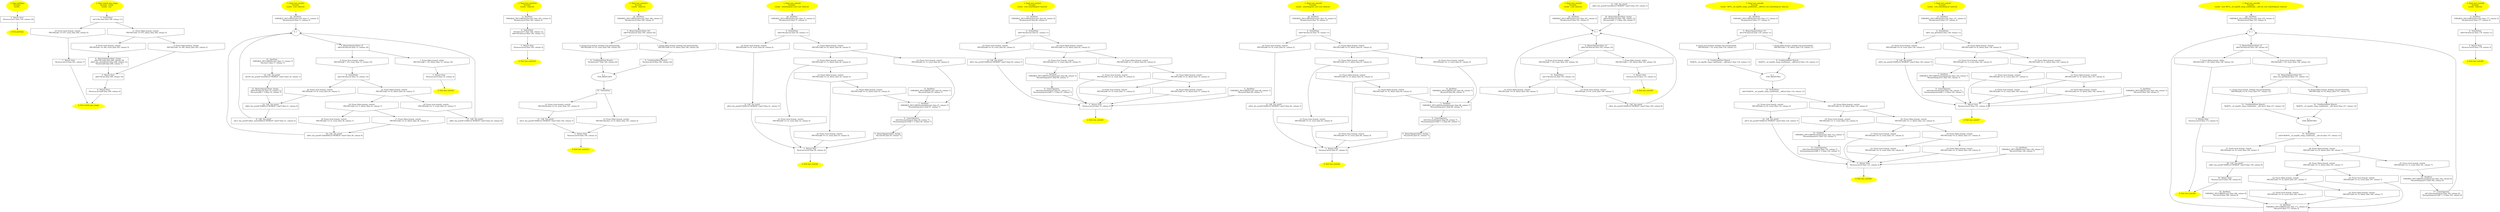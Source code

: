 /* @generated */
digraph cfg {
"getValue.faa0c7b1433b0c97_1" [label="1: Start getValue\nFormals: \nLocals:  \n  " color=yellow style=filled]
	

	 "getValue.faa0c7b1433b0c97_1" -> "getValue.faa0c7b1433b0c97_3" ;
"getValue.faa0c7b1433b0c97_2" [label="2: Exit getValue \n  " color=yellow style=filled]
	

"getValue.faa0c7b1433b0c97_3" [label="3:  Return Stmt \n   *&return:int=1 [line 134, column 18]\n " shape="box"]
	

	 "getValue.faa0c7b1433b0c97_3" -> "getValue.faa0c7b1433b0c97_2" ;
"switch_gnu_range.fe09b2428ff32c71_1" [label="1: Start switch_gnu_range\nFormals:  c:char\nLocals:  i:int \n  " color=yellow style=filled]
	

	 "switch_gnu_range.fe09b2428ff32c71_1" -> "switch_gnu_range.fe09b2428ff32c71_5" ;
"switch_gnu_range.fe09b2428ff32c71_2" [label="2: Exit switch_gnu_range \n  " color=yellow style=filled]
	

"switch_gnu_range.fe09b2428ff32c71_3" [label="3:  Return Stmt \n   n$0=*&i:int [line 209, column 10]\n " shape="box"]
	

	 "switch_gnu_range.fe09b2428ff32c71_3" -> "switch_gnu_range.fe09b2428ff32c71_4" ;
"switch_gnu_range.fe09b2428ff32c71_4" [label="4:  Return Stmt \n   *&return:int=n$0 [line 209, column 3]\n " shape="box"]
	

	 "switch_gnu_range.fe09b2428ff32c71_4" -> "switch_gnu_range.fe09b2428ff32c71_2" ;
"switch_gnu_range.fe09b2428ff32c71_5" [label="5:  SwitchStmt \n   n$1=*&c:char [line 199, column 11]\n " shape="box"]
	

	 "switch_gnu_range.fe09b2428ff32c71_5" -> "switch_gnu_range.fe09b2428ff32c71_10" ;
	 "switch_gnu_range.fe09b2428ff32c71_5" -> "switch_gnu_range.fe09b2428ff32c71_11" ;
"switch_gnu_range.fe09b2428ff32c71_6" [label="6:  BinaryOperatorStmt: Assign \n   n$3=*&c:char [line 206, column 16]\n  n$4=_fun_atoi(n$3:int) [line 206, column 11]\n  *&i:int=n$4 [line 206, column 7]\n " shape="box"]
	

	 "switch_gnu_range.fe09b2428ff32c71_6" -> "switch_gnu_range.fe09b2428ff32c71_3" ;
"switch_gnu_range.fe09b2428ff32c71_7" [label="7:  Return Stmt \n   *&return:int=0 [line 201, column 7]\n " shape="box"]
	

	 "switch_gnu_range.fe09b2428ff32c71_7" -> "switch_gnu_range.fe09b2428ff32c71_2" ;
"switch_gnu_range.fe09b2428ff32c71_8" [label="8: Prune (true branch, switch) \n   PRUNE((n$1 == 48), true); [line 203, column 5]\n " shape="invhouse"]
	

	 "switch_gnu_range.fe09b2428ff32c71_8" -> "switch_gnu_range.fe09b2428ff32c71_6" ;
"switch_gnu_range.fe09b2428ff32c71_9" [label="9: Prune (false branch, switch) \n   PRUNE(!(n$1 == 48), false); [line 203, column 5]\n " shape="invhouse"]
	

	 "switch_gnu_range.fe09b2428ff32c71_9" -> "switch_gnu_range.fe09b2428ff32c71_3" ;
"switch_gnu_range.fe09b2428ff32c71_10" [label="10: Prune (true branch, switch) \n   PRUNE((n$1 == 97), true); [line 200, column 5]\n " shape="invhouse"]
	

	 "switch_gnu_range.fe09b2428ff32c71_10" -> "switch_gnu_range.fe09b2428ff32c71_7" ;
"switch_gnu_range.fe09b2428ff32c71_11" [label="11: Prune (false branch, switch) \n   PRUNE(!(n$1 == 97), false); [line 200, column 5]\n " shape="invhouse"]
	

	 "switch_gnu_range.fe09b2428ff32c71_11" -> "switch_gnu_range.fe09b2428ff32c71_8" ;
	 "switch_gnu_range.fe09b2428ff32c71_11" -> "switch_gnu_range.fe09b2428ff32c71_9" ;
"test_switch1.7c92c7e14d1a0ee2_1" [label="1: Start test_switch1\nFormals: \nLocals:  x:int value:int \n  " color=yellow style=filled]
	

	 "test_switch1.7c92c7e14d1a0ee2_1" -> "test_switch1.7c92c7e14d1a0ee2_22" ;
"test_switch1.7c92c7e14d1a0ee2_2" [label="2: Exit test_switch1 \n  " color=yellow style=filled]
	

"test_switch1.7c92c7e14d1a0ee2_3" [label="3:  Return Stmt \n   *&return:int=0 [line 33, column 3]\n " shape="box"]
	

	 "test_switch1.7c92c7e14d1a0ee2_3" -> "test_switch1.7c92c7e14d1a0ee2_2" ;
"test_switch1.7c92c7e14d1a0ee2_4" [label="4: + \n  " ]
	

	 "test_switch1.7c92c7e14d1a0ee2_4" -> "test_switch1.7c92c7e14d1a0ee2_5" ;
"test_switch1.7c92c7e14d1a0ee2_5" [label="5:  BinaryOperatorStmt: LT \n   n$0=*&value:int [line 13, column 10]\n " shape="box"]
	

	 "test_switch1.7c92c7e14d1a0ee2_5" -> "test_switch1.7c92c7e14d1a0ee2_6" ;
	 "test_switch1.7c92c7e14d1a0ee2_5" -> "test_switch1.7c92c7e14d1a0ee2_7" ;
"test_switch1.7c92c7e14d1a0ee2_6" [label="6: Prune (true branch, while) \n   PRUNE((n$0 < 10), true); [line 13, column 10]\n " shape="invhouse"]
	

	 "test_switch1.7c92c7e14d1a0ee2_6" -> "test_switch1.7c92c7e14d1a0ee2_9" ;
"test_switch1.7c92c7e14d1a0ee2_7" [label="7: Prune (false branch, while) \n   PRUNE(!(n$0 < 10), false); [line 13, column 10]\n " shape="invhouse"]
	

	 "test_switch1.7c92c7e14d1a0ee2_7" -> "test_switch1.7c92c7e14d1a0ee2_3" ;
"test_switch1.7c92c7e14d1a0ee2_8" [label="8:  Call _fun_printf \n   n$1=_fun_printf(\"(after_switch)HELLO WORLD!\":char*) [line 31, column 5]\n " shape="box"]
	

	 "test_switch1.7c92c7e14d1a0ee2_8" -> "test_switch1.7c92c7e14d1a0ee2_4" ;
"test_switch1.7c92c7e14d1a0ee2_9" [label="9:  SwitchStmt \n   n$2=*&value:int [line 14, column 13]\n " shape="box"]
	

	 "test_switch1.7c92c7e14d1a0ee2_9" -> "test_switch1.7c92c7e14d1a0ee2_20" ;
	 "test_switch1.7c92c7e14d1a0ee2_9" -> "test_switch1.7c92c7e14d1a0ee2_21" ;
"test_switch1.7c92c7e14d1a0ee2_10" [label="10:  Call _fun_printf \n   n$4=_fun_printf(\"(2/def)HELLO WORLD!\":char*) [line 28, column 9]\n " shape="box"]
	

	 "test_switch1.7c92c7e14d1a0ee2_10" -> "test_switch1.7c92c7e14d1a0ee2_4" ;
"test_switch1.7c92c7e14d1a0ee2_11" [label="11:  Call _fun_printf \n   n$6=_fun_printf(\"(1)HELLO WORLD!\":char*) [line 24, column 9]\n " shape="box"]
	

	 "test_switch1.7c92c7e14d1a0ee2_11" -> "test_switch1.7c92c7e14d1a0ee2_4" ;
"test_switch1.7c92c7e14d1a0ee2_12" [label="12:  Call _fun_printf \n   n$8=_fun_printf(\"(0)HELLO WORLD!\":char*) [line 21, column 9]\n " shape="box"]
	

	 "test_switch1.7c92c7e14d1a0ee2_12" -> "test_switch1.7c92c7e14d1a0ee2_8" ;
"test_switch1.7c92c7e14d1a0ee2_13" [label="13:  BinaryOperatorStmt: Assign \n   n$9=*&value:int [line 19, column 11]\n  *&x:int=(n$9 + 1) [line 19, column 7]\n " shape="box"]
	

	 "test_switch1.7c92c7e14d1a0ee2_13" -> "test_switch1.7c92c7e14d1a0ee2_12" ;
"test_switch1.7c92c7e14d1a0ee2_14" [label="14:  Call _fun_printf \n   n$10=_fun_printf(\"(out)HELLO WORLD!\":char*) [line 18, column 7]\n " shape="box"]
	

	 "test_switch1.7c92c7e14d1a0ee2_14" -> "test_switch1.7c92c7e14d1a0ee2_13" ;
"test_switch1.7c92c7e14d1a0ee2_15" [label="15:  DeclStmt \n   VARIABLE_DECLARED(x:int); [line 17, column 7]\n  *&x:int=1 [line 17, column 7]\n " shape="box"]
	

	 "test_switch1.7c92c7e14d1a0ee2_15" -> "test_switch1.7c92c7e14d1a0ee2_14" ;
"test_switch1.7c92c7e14d1a0ee2_16" [label="16: Prune (true branch, switch) \n   PRUNE((n$2 == 2), true); [line 26, column 7]\n " shape="invhouse"]
	

	 "test_switch1.7c92c7e14d1a0ee2_16" -> "test_switch1.7c92c7e14d1a0ee2_10" ;
"test_switch1.7c92c7e14d1a0ee2_17" [label="17: Prune (false branch, switch) \n   PRUNE(!(n$2 == 2), false); [line 26, column 7]\n " shape="invhouse"]
	

	 "test_switch1.7c92c7e14d1a0ee2_17" -> "test_switch1.7c92c7e14d1a0ee2_10" ;
"test_switch1.7c92c7e14d1a0ee2_18" [label="18: Prune (true branch, switch) \n   PRUNE((n$2 == 1), true); [line 23, column 7]\n " shape="invhouse"]
	

	 "test_switch1.7c92c7e14d1a0ee2_18" -> "test_switch1.7c92c7e14d1a0ee2_11" ;
"test_switch1.7c92c7e14d1a0ee2_19" [label="19: Prune (false branch, switch) \n   PRUNE(!(n$2 == 1), false); [line 23, column 7]\n " shape="invhouse"]
	

	 "test_switch1.7c92c7e14d1a0ee2_19" -> "test_switch1.7c92c7e14d1a0ee2_16" ;
	 "test_switch1.7c92c7e14d1a0ee2_19" -> "test_switch1.7c92c7e14d1a0ee2_17" ;
"test_switch1.7c92c7e14d1a0ee2_20" [label="20: Prune (true branch, switch) \n   PRUNE((n$2 == 0), true); [line 20, column 7]\n " shape="invhouse"]
	

	 "test_switch1.7c92c7e14d1a0ee2_20" -> "test_switch1.7c92c7e14d1a0ee2_12" ;
"test_switch1.7c92c7e14d1a0ee2_21" [label="21: Prune (false branch, switch) \n   PRUNE(!(n$2 == 0), false); [line 20, column 7]\n " shape="invhouse"]
	

	 "test_switch1.7c92c7e14d1a0ee2_21" -> "test_switch1.7c92c7e14d1a0ee2_18" ;
	 "test_switch1.7c92c7e14d1a0ee2_21" -> "test_switch1.7c92c7e14d1a0ee2_19" ;
"test_switch1.7c92c7e14d1a0ee2_22" [label="22:  DeclStmt \n   VARIABLE_DECLARED(value:int); [line 11, column 3]\n  *&value:int=0 [line 11, column 3]\n " shape="box"]
	

	 "test_switch1.7c92c7e14d1a0ee2_22" -> "test_switch1.7c92c7e14d1a0ee2_4" ;
"test_switch10.8a4170d3888102a2_1" [label="1: Start test_switch10\nFormals: \nLocals:  value:int \n  " color=yellow style=filled]
	

	 "test_switch10.8a4170d3888102a2_1" -> "test_switch10.8a4170d3888102a2_5" ;
"test_switch10.8a4170d3888102a2_2" [label="2: Exit test_switch10 \n  " color=yellow style=filled]
	

"test_switch10.8a4170d3888102a2_3" [label="3:  Return Stmt \n   *&return:int=0 [line 185, column 3]\n " shape="box"]
	

	 "test_switch10.8a4170d3888102a2_3" -> "test_switch10.8a4170d3888102a2_2" ;
"test_switch10.8a4170d3888102a2_4" [label="4:  SwitchStmt \n   *&value:int=7 [line 184, column 11]\n  n$0=*&value:int [line 184, column 11]\n " shape="box"]
	

	 "test_switch10.8a4170d3888102a2_4" -> "test_switch10.8a4170d3888102a2_3" ;
"test_switch10.8a4170d3888102a2_5" [label="5:  DeclStmt \n   VARIABLE_DECLARED(value:int); [line 183, column 3]\n  *&value:int=0 [line 183, column 3]\n " shape="box"]
	

	 "test_switch10.8a4170d3888102a2_5" -> "test_switch10.8a4170d3888102a2_4" ;
"test_switch11.a1a6d859e414d268_1" [label="1: Start test_switch11\nFormals: \nLocals:  value:int \n  " color=yellow style=filled]
	

	 "test_switch11.a1a6d859e414d268_1" -> "test_switch11.a1a6d859e414d268_14" ;
"test_switch11.a1a6d859e414d268_2" [label="2: Exit test_switch11 \n  " color=yellow style=filled]
	

"test_switch11.a1a6d859e414d268_3" [label="3:  Return Stmt \n   *&return:int=0 [line 194, column 3]\n " shape="box"]
	

	 "test_switch11.a1a6d859e414d268_3" -> "test_switch11.a1a6d859e414d268_2" ;
"test_switch11.a1a6d859e414d268_4" [label="4: + \n   END_BRANCHES\n " ]
	

	 "test_switch11.a1a6d859e414d268_4" -> "test_switch11.a1a6d859e414d268_10" ;
"test_switch11.a1a6d859e414d268_5" [label="5:  BinaryOperatorStmt: EQ \n   n$0=*&value:int [line 190, column 20]\n " shape="box"]
	

	 "test_switch11.a1a6d859e414d268_5" -> "test_switch11.a1a6d859e414d268_6" ;
	 "test_switch11.a1a6d859e414d268_5" -> "test_switch11.a1a6d859e414d268_7" ;
"test_switch11.a1a6d859e414d268_6" [label="6: Prune (true branch, boolean exp (terminated)) \n   PRUNE((n$0 == 0), true); [line 190, column 20]\n " shape="invhouse"]
	

	 "test_switch11.a1a6d859e414d268_6" -> "test_switch11.a1a6d859e414d268_8" ;
"test_switch11.a1a6d859e414d268_7" [label="7: Prune (false branch, boolean exp (terminated)) \n   PRUNE(!(n$0 == 0), false); [line 190, column 20]\n " shape="invhouse"]
	

	 "test_switch11.a1a6d859e414d268_7" -> "test_switch11.a1a6d859e414d268_9" ;
"test_switch11.a1a6d859e414d268_8" [label="8:  ConditionalStmt Branch \n   *&value:int=7 [line 190, column 20]\n " shape="box"]
	

	 "test_switch11.a1a6d859e414d268_8" -> "test_switch11.a1a6d859e414d268_4" ;
"test_switch11.a1a6d859e414d268_9" [label="9:  ConditionalStmt Branch \n   *&value:int=9 [line 190, column 20]\n " shape="box"]
	

	 "test_switch11.a1a6d859e414d268_9" -> "test_switch11.a1a6d859e414d268_4" ;
"test_switch11.a1a6d859e414d268_10" [label="10:  SwitchStmt \n  " shape="box"]
	

	 "test_switch11.a1a6d859e414d268_10" -> "test_switch11.a1a6d859e414d268_12" ;
	 "test_switch11.a1a6d859e414d268_10" -> "test_switch11.a1a6d859e414d268_13" ;
"test_switch11.a1a6d859e414d268_11" [label="11:  Call _fun_printf \n   n$1=_fun_printf(\"(0)HELLO WORLD!\":char*) [line 192, column 7]\n " shape="box"]
	

	 "test_switch11.a1a6d859e414d268_11" -> "test_switch11.a1a6d859e414d268_3" ;
"test_switch11.a1a6d859e414d268_12" [label="12: Prune (true branch, switch) \n   PRUNE((&value == 0), true); [line 191, column 5]\n " shape="invhouse"]
	

	 "test_switch11.a1a6d859e414d268_12" -> "test_switch11.a1a6d859e414d268_11" ;
"test_switch11.a1a6d859e414d268_13" [label="13: Prune (false branch, switch) \n   PRUNE(!(&value == 0), false); [line 191, column 5]\n " shape="invhouse"]
	

	 "test_switch11.a1a6d859e414d268_13" -> "test_switch11.a1a6d859e414d268_3" ;
"test_switch11.a1a6d859e414d268_14" [label="14:  DeclStmt \n   VARIABLE_DECLARED(value:int); [line 189, column 3]\n  *&value:int=0 [line 189, column 3]\n " shape="box"]
	

	 "test_switch11.a1a6d859e414d268_14" -> "test_switch11.a1a6d859e414d268_5" ;
"test_switch2.0717c55583f10f47_1" [label="1: Start test_switch2\nFormals: \nLocals:  something:int z:int x:int value:int \n  " color=yellow style=filled]
	

	 "test_switch2.0717c55583f10f47_1" -> "test_switch2.0717c55583f10f47_18" ;
"test_switch2.0717c55583f10f47_2" [label="2: Exit test_switch2 \n  " color=yellow style=filled]
	

"test_switch2.0717c55583f10f47_3" [label="3:  Return Stmt \n   *&return:int=0 [line 56, column 3]\n " shape="box"]
	

	 "test_switch2.0717c55583f10f47_3" -> "test_switch2.0717c55583f10f47_2" ;
"test_switch2.0717c55583f10f47_4" [label="4:  SwitchStmt \n   n$0=*&value:int [line 38, column 11]\n " shape="box"]
	

	 "test_switch2.0717c55583f10f47_4" -> "test_switch2.0717c55583f10f47_16" ;
	 "test_switch2.0717c55583f10f47_4" -> "test_switch2.0717c55583f10f47_17" ;
"test_switch2.0717c55583f10f47_5" [label="5:  BinaryOperatorStmt: Assign \n   *&z:int=42 [line 50, column 7]\n " shape="box"]
	

	 "test_switch2.0717c55583f10f47_5" -> "test_switch2.0717c55583f10f47_3" ;
"test_switch2.0717c55583f10f47_6" [label="6:  UnaryOperator \n   n$3=*&something:int [line 48, column 7]\n  *&something:int=(n$3 + 1) [line 48, column 7]\n " shape="box"]
	

	 "test_switch2.0717c55583f10f47_6" -> "test_switch2.0717c55583f10f47_5" ;
"test_switch2.0717c55583f10f47_7" [label="7:  DeclStmt \n   VARIABLE_DECLARED(something:int); [line 47, column 7]\n  *&something:int=1 [line 47, column 7]\n " shape="box"]
	

	 "test_switch2.0717c55583f10f47_7" -> "test_switch2.0717c55583f10f47_6" ;
"test_switch2.0717c55583f10f47_8" [label="8:  DeclStmt \n   VARIABLE_DECLARED(z:int); [line 43, column 7]\n  *&z:int=9 [line 43, column 7]\n " shape="box"]
	

	 "test_switch2.0717c55583f10f47_8" -> "test_switch2.0717c55583f10f47_7" ;
"test_switch2.0717c55583f10f47_9" [label="9:  Call _fun_printf \n   n$5=_fun_printf(\"(0)HELLO WORLD!\":char*) [line 41, column 7]\n " shape="box"]
	

	 "test_switch2.0717c55583f10f47_9" -> "test_switch2.0717c55583f10f47_3" ;
"test_switch2.0717c55583f10f47_10" [label="10: Prune (true branch, switch) \n   PRUNE((n$0 == 3), true); [line 53, column 5]\n " shape="invhouse"]
	

	 "test_switch2.0717c55583f10f47_10" -> "test_switch2.0717c55583f10f47_3" ;
"test_switch2.0717c55583f10f47_11" [label="11: Prune (false branch, switch) \n   PRUNE(!(n$0 == 3), false); [line 53, column 5]\n " shape="invhouse"]
	

	 "test_switch2.0717c55583f10f47_11" -> "test_switch2.0717c55583f10f47_7" ;
"test_switch2.0717c55583f10f47_12" [label="12: Prune (true branch, switch) \n   PRUNE((n$0 == 2), true); [line 52, column 5]\n " shape="invhouse"]
	

	 "test_switch2.0717c55583f10f47_12" -> "test_switch2.0717c55583f10f47_3" ;
"test_switch2.0717c55583f10f47_13" [label="13: Prune (false branch, switch) \n   PRUNE(!(n$0 == 2), false); [line 52, column 5]\n " shape="invhouse"]
	

	 "test_switch2.0717c55583f10f47_13" -> "test_switch2.0717c55583f10f47_10" ;
	 "test_switch2.0717c55583f10f47_13" -> "test_switch2.0717c55583f10f47_11" ;
"test_switch2.0717c55583f10f47_14" [label="14: Prune (true branch, switch) \n   PRUNE((n$0 == 1), true); [line 46, column 5]\n " shape="invhouse"]
	

	 "test_switch2.0717c55583f10f47_14" -> "test_switch2.0717c55583f10f47_7" ;
"test_switch2.0717c55583f10f47_15" [label="15: Prune (false branch, switch) \n   PRUNE(!(n$0 == 1), false); [line 46, column 5]\n " shape="invhouse"]
	

	 "test_switch2.0717c55583f10f47_15" -> "test_switch2.0717c55583f10f47_12" ;
	 "test_switch2.0717c55583f10f47_15" -> "test_switch2.0717c55583f10f47_13" ;
"test_switch2.0717c55583f10f47_16" [label="16: Prune (true branch, switch) \n   PRUNE((n$0 == 0), true); [line 40, column 5]\n " shape="invhouse"]
	

	 "test_switch2.0717c55583f10f47_16" -> "test_switch2.0717c55583f10f47_9" ;
"test_switch2.0717c55583f10f47_17" [label="17: Prune (false branch, switch) \n   PRUNE(!(n$0 == 0), false); [line 40, column 5]\n " shape="invhouse"]
	

	 "test_switch2.0717c55583f10f47_17" -> "test_switch2.0717c55583f10f47_14" ;
	 "test_switch2.0717c55583f10f47_17" -> "test_switch2.0717c55583f10f47_15" ;
"test_switch2.0717c55583f10f47_18" [label="18:  DeclStmt \n   VARIABLE_DECLARED(value:int); [line 37, column 3]\n  *&value:int=0 [line 37, column 3]\n " shape="box"]
	

	 "test_switch2.0717c55583f10f47_18" -> "test_switch2.0717c55583f10f47_4" ;
"test_switch3.d602e3f7cc006866_1" [label="1: Start test_switch3\nFormals: \nLocals:  z:int something:int value:int \n  " color=yellow style=filled]
	

	 "test_switch3.d602e3f7cc006866_1" -> "test_switch3.d602e3f7cc006866_17" ;
"test_switch3.d602e3f7cc006866_2" [label="2: Exit test_switch3 \n  " color=yellow style=filled]
	

"test_switch3.d602e3f7cc006866_3" [label="3:  Return Stmt \n   *&return:int=0 [line 74, column 3]\n " shape="box"]
	

	 "test_switch3.d602e3f7cc006866_3" -> "test_switch3.d602e3f7cc006866_2" ;
"test_switch3.d602e3f7cc006866_4" [label="4:  SwitchStmt \n   n$0=*&value:int [line 61, column 11]\n " shape="box"]
	

	 "test_switch3.d602e3f7cc006866_4" -> "test_switch3.d602e3f7cc006866_15" ;
	 "test_switch3.d602e3f7cc006866_4" -> "test_switch3.d602e3f7cc006866_16" ;
"test_switch3.d602e3f7cc006866_5" [label="5:  DeclStmt \n   VARIABLE_DECLARED(z:int); [line 69, column 7]\n  *&z:int=9 [line 69, column 7]\n " shape="box"]
	

	 "test_switch3.d602e3f7cc006866_5" -> "test_switch3.d602e3f7cc006866_3" ;
"test_switch3.d602e3f7cc006866_6" [label="6:  UnaryOperator \n   n$3=*&something:int [line 67, column 7]\n  *&something:int=(n$3 + 1) [line 67, column 7]\n " shape="box"]
	

	 "test_switch3.d602e3f7cc006866_6" -> "test_switch3.d602e3f7cc006866_3" ;
"test_switch3.d602e3f7cc006866_7" [label="7:  DeclStmt \n   VARIABLE_DECLARED(something:int); [line 66, column 7]\n  *&something:int=1 [line 66, column 7]\n " shape="box"]
	

	 "test_switch3.d602e3f7cc006866_7" -> "test_switch3.d602e3f7cc006866_6" ;
"test_switch3.d602e3f7cc006866_8" [label="8:  Call _fun_printf \n   n$5=_fun_printf(\"(0)HELLO WORLD!\":char*) [line 63, column 7]\n " shape="box"]
	

	 "test_switch3.d602e3f7cc006866_8" -> "test_switch3.d602e3f7cc006866_3" ;
"test_switch3.d602e3f7cc006866_9" [label="9: Prune (true branch, switch) \n   PRUNE((n$0 == 3), true); [line 71, column 5]\n " shape="invhouse"]
	

	 "test_switch3.d602e3f7cc006866_9" -> "test_switch3.d602e3f7cc006866_3" ;
"test_switch3.d602e3f7cc006866_10" [label="10: Prune (false branch, switch) \n   PRUNE(!(n$0 == 3), false); [line 71, column 5]\n " shape="invhouse"]
	

	 "test_switch3.d602e3f7cc006866_10" -> "test_switch3.d602e3f7cc006866_3" ;
"test_switch3.d602e3f7cc006866_11" [label="11: Prune (true branch, switch) \n   PRUNE((n$0 == 2), true); [line 70, column 5]\n " shape="invhouse"]
	

	 "test_switch3.d602e3f7cc006866_11" -> "test_switch3.d602e3f7cc006866_3" ;
"test_switch3.d602e3f7cc006866_12" [label="12: Prune (false branch, switch) \n   PRUNE(!(n$0 == 2), false); [line 70, column 5]\n " shape="invhouse"]
	

	 "test_switch3.d602e3f7cc006866_12" -> "test_switch3.d602e3f7cc006866_9" ;
	 "test_switch3.d602e3f7cc006866_12" -> "test_switch3.d602e3f7cc006866_10" ;
"test_switch3.d602e3f7cc006866_13" [label="13: Prune (true branch, switch) \n   PRUNE((n$0 == 1), true); [line 65, column 5]\n " shape="invhouse"]
	

	 "test_switch3.d602e3f7cc006866_13" -> "test_switch3.d602e3f7cc006866_7" ;
"test_switch3.d602e3f7cc006866_14" [label="14: Prune (false branch, switch) \n   PRUNE(!(n$0 == 1), false); [line 65, column 5]\n " shape="invhouse"]
	

	 "test_switch3.d602e3f7cc006866_14" -> "test_switch3.d602e3f7cc006866_11" ;
	 "test_switch3.d602e3f7cc006866_14" -> "test_switch3.d602e3f7cc006866_12" ;
"test_switch3.d602e3f7cc006866_15" [label="15: Prune (true branch, switch) \n   PRUNE((n$0 == 0), true); [line 62, column 5]\n " shape="invhouse"]
	

	 "test_switch3.d602e3f7cc006866_15" -> "test_switch3.d602e3f7cc006866_8" ;
"test_switch3.d602e3f7cc006866_16" [label="16: Prune (false branch, switch) \n   PRUNE(!(n$0 == 0), false); [line 62, column 5]\n " shape="invhouse"]
	

	 "test_switch3.d602e3f7cc006866_16" -> "test_switch3.d602e3f7cc006866_13" ;
	 "test_switch3.d602e3f7cc006866_16" -> "test_switch3.d602e3f7cc006866_14" ;
"test_switch3.d602e3f7cc006866_17" [label="17:  DeclStmt \n   VARIABLE_DECLARED(value:int); [line 60, column 3]\n  *&value:int=0 [line 60, column 3]\n " shape="box"]
	

	 "test_switch3.d602e3f7cc006866_17" -> "test_switch3.d602e3f7cc006866_4" ;
"test_switch4.70d4e6e8539e8d1e_1" [label="1: Start test_switch4\nFormals: \nLocals:  something:int z:int x:int value:int \n  " color=yellow style=filled]
	

	 "test_switch4.70d4e6e8539e8d1e_1" -> "test_switch4.70d4e6e8539e8d1e_18" ;
"test_switch4.70d4e6e8539e8d1e_2" [label="2: Exit test_switch4 \n  " color=yellow style=filled]
	

"test_switch4.70d4e6e8539e8d1e_3" [label="3:  Return Stmt \n   *&return:int=0 [line 97, column 3]\n " shape="box"]
	

	 "test_switch4.70d4e6e8539e8d1e_3" -> "test_switch4.70d4e6e8539e8d1e_2" ;
"test_switch4.70d4e6e8539e8d1e_4" [label="4:  SwitchStmt \n   n$0=*&value:int [line 79, column 11]\n " shape="box"]
	

	 "test_switch4.70d4e6e8539e8d1e_4" -> "test_switch4.70d4e6e8539e8d1e_16" ;
	 "test_switch4.70d4e6e8539e8d1e_4" -> "test_switch4.70d4e6e8539e8d1e_17" ;
"test_switch4.70d4e6e8539e8d1e_5" [label="5:  BinaryOperatorStmt: Assign \n   *&z:int=42 [line 91, column 7]\n " shape="box"]
	

	 "test_switch4.70d4e6e8539e8d1e_5" -> "test_switch4.70d4e6e8539e8d1e_3" ;
"test_switch4.70d4e6e8539e8d1e_6" [label="6:  UnaryOperator \n   n$3=*&something:int [line 89, column 7]\n  *&something:int=(n$3 + 1) [line 89, column 7]\n " shape="box"]
	

	 "test_switch4.70d4e6e8539e8d1e_6" -> "test_switch4.70d4e6e8539e8d1e_5" ;
"test_switch4.70d4e6e8539e8d1e_7" [label="7:  DeclStmt \n   VARIABLE_DECLARED(something:int); [line 88, column 7]\n  *&something:int=1 [line 88, column 7]\n " shape="box"]
	

	 "test_switch4.70d4e6e8539e8d1e_7" -> "test_switch4.70d4e6e8539e8d1e_6" ;
"test_switch4.70d4e6e8539e8d1e_8" [label="8:  DeclStmt \n   VARIABLE_DECLARED(z:int); [line 84, column 7]\n  *&z:int=9 [line 84, column 7]\n " shape="box"]
	

	 "test_switch4.70d4e6e8539e8d1e_8" -> "test_switch4.70d4e6e8539e8d1e_7" ;
"test_switch4.70d4e6e8539e8d1e_9" [label="9:  Call _fun_printf \n   n$5=_fun_printf(\"(0)HELLO WORLD!\":char*) [line 82, column 7]\n " shape="box"]
	

	 "test_switch4.70d4e6e8539e8d1e_9" -> "test_switch4.70d4e6e8539e8d1e_3" ;
"test_switch4.70d4e6e8539e8d1e_10" [label="10: Prune (true branch, switch) \n   PRUNE((n$0 == 3), true); [line 94, column 5]\n " shape="invhouse"]
	

	 "test_switch4.70d4e6e8539e8d1e_10" -> "test_switch4.70d4e6e8539e8d1e_3" ;
"test_switch4.70d4e6e8539e8d1e_11" [label="11: Prune (false branch, switch) \n   PRUNE(!(n$0 == 3), false); [line 94, column 5]\n " shape="invhouse"]
	

	 "test_switch4.70d4e6e8539e8d1e_11" -> "test_switch4.70d4e6e8539e8d1e_7" ;
"test_switch4.70d4e6e8539e8d1e_12" [label="12: Prune (true branch, switch) \n   PRUNE((n$0 == 2), true); [line 93, column 5]\n " shape="invhouse"]
	

	 "test_switch4.70d4e6e8539e8d1e_12" -> "test_switch4.70d4e6e8539e8d1e_3" ;
"test_switch4.70d4e6e8539e8d1e_13" [label="13: Prune (false branch, switch) \n   PRUNE(!(n$0 == 2), false); [line 93, column 5]\n " shape="invhouse"]
	

	 "test_switch4.70d4e6e8539e8d1e_13" -> "test_switch4.70d4e6e8539e8d1e_10" ;
	 "test_switch4.70d4e6e8539e8d1e_13" -> "test_switch4.70d4e6e8539e8d1e_11" ;
"test_switch4.70d4e6e8539e8d1e_14" [label="14: Prune (true branch, switch) \n   PRUNE((n$0 == 1), true); [line 87, column 5]\n " shape="invhouse"]
	

	 "test_switch4.70d4e6e8539e8d1e_14" -> "test_switch4.70d4e6e8539e8d1e_7" ;
"test_switch4.70d4e6e8539e8d1e_15" [label="15: Prune (false branch, switch) \n   PRUNE(!(n$0 == 1), false); [line 87, column 5]\n " shape="invhouse"]
	

	 "test_switch4.70d4e6e8539e8d1e_15" -> "test_switch4.70d4e6e8539e8d1e_12" ;
	 "test_switch4.70d4e6e8539e8d1e_15" -> "test_switch4.70d4e6e8539e8d1e_13" ;
"test_switch4.70d4e6e8539e8d1e_16" [label="16: Prune (true branch, switch) \n   PRUNE((n$0 == 0), true); [line 81, column 5]\n " shape="invhouse"]
	

	 "test_switch4.70d4e6e8539e8d1e_16" -> "test_switch4.70d4e6e8539e8d1e_9" ;
"test_switch4.70d4e6e8539e8d1e_17" [label="17: Prune (false branch, switch) \n   PRUNE(!(n$0 == 0), false); [line 81, column 5]\n " shape="invhouse"]
	

	 "test_switch4.70d4e6e8539e8d1e_17" -> "test_switch4.70d4e6e8539e8d1e_14" ;
	 "test_switch4.70d4e6e8539e8d1e_17" -> "test_switch4.70d4e6e8539e8d1e_15" ;
"test_switch4.70d4e6e8539e8d1e_18" [label="18:  DeclStmt \n   VARIABLE_DECLARED(value:int); [line 78, column 3]\n  *&value:int=0 [line 78, column 3]\n " shape="box"]
	

	 "test_switch4.70d4e6e8539e8d1e_18" -> "test_switch4.70d4e6e8539e8d1e_4" ;
"test_switch5.1d93fcc376cd0151_1" [label="1: Start test_switch5\nFormals: \nLocals:  x:int value:int \n  " color=yellow style=filled]
	

	 "test_switch5.1d93fcc376cd0151_1" -> "test_switch5.1d93fcc376cd0151_14" ;
"test_switch5.1d93fcc376cd0151_2" [label="2: Exit test_switch5 \n  " color=yellow style=filled]
	

"test_switch5.1d93fcc376cd0151_3" [label="3:  Return Stmt \n   *&return:int=0 [line 113, column 3]\n " shape="box"]
	

	 "test_switch5.1d93fcc376cd0151_3" -> "test_switch5.1d93fcc376cd0151_2" ;
"test_switch5.1d93fcc376cd0151_4" [label="4: + \n  " ]
	

	 "test_switch5.1d93fcc376cd0151_4" -> "test_switch5.1d93fcc376cd0151_5" ;
"test_switch5.1d93fcc376cd0151_5" [label="5:  BinaryOperatorStmt: LT \n   n$0=*&value:int [line 102, column 10]\n " shape="box"]
	

	 "test_switch5.1d93fcc376cd0151_5" -> "test_switch5.1d93fcc376cd0151_6" ;
	 "test_switch5.1d93fcc376cd0151_5" -> "test_switch5.1d93fcc376cd0151_7" ;
"test_switch5.1d93fcc376cd0151_6" [label="6: Prune (true branch, while) \n   PRUNE((n$0 < 10), true); [line 102, column 10]\n " shape="invhouse"]
	

	 "test_switch5.1d93fcc376cd0151_6" -> "test_switch5.1d93fcc376cd0151_8" ;
"test_switch5.1d93fcc376cd0151_7" [label="7: Prune (false branch, while) \n   PRUNE(!(n$0 < 10), false); [line 102, column 10]\n " shape="invhouse"]
	

	 "test_switch5.1d93fcc376cd0151_7" -> "test_switch5.1d93fcc376cd0151_3" ;
"test_switch5.1d93fcc376cd0151_8" [label="8:  SwitchStmt \n   n$1=*&value:int [line 103, column 13]\n " shape="box"]
	

	 "test_switch5.1d93fcc376cd0151_8" -> "test_switch5.1d93fcc376cd0151_12" ;
	 "test_switch5.1d93fcc376cd0151_8" -> "test_switch5.1d93fcc376cd0151_13" ;
"test_switch5.1d93fcc376cd0151_9" [label="9:  Call _fun_printf \n   n$3=_fun_printf(\"(0)HELLO WORLD!\":char*) [line 109, column 9]\n " shape="box"]
	

	 "test_switch5.1d93fcc376cd0151_9" -> "test_switch5.1d93fcc376cd0151_4" ;
"test_switch5.1d93fcc376cd0151_10" [label="10:  BinaryOperatorStmt: Assign \n   n$5=*&value:int [line 106, column 11]\n  *&x:int=(n$5 + 1) [line 106, column 7]\n " shape="box"]
	

	 "test_switch5.1d93fcc376cd0151_10" -> "test_switch5.1d93fcc376cd0151_4" ;
"test_switch5.1d93fcc376cd0151_11" [label="11:  Call _fun_printf \n   n$6=_fun_printf(\"(out)HELLO WORLD!\":char*) [line 105, column 7]\n " shape="box"]
	

	 "test_switch5.1d93fcc376cd0151_11" -> "test_switch5.1d93fcc376cd0151_10" ;
"test_switch5.1d93fcc376cd0151_12" [label="12: Prune (true branch, switch) \n   PRUNE((n$1 == 0), true); [line 108, column 7]\n " shape="invhouse"]
	

	 "test_switch5.1d93fcc376cd0151_12" -> "test_switch5.1d93fcc376cd0151_9" ;
"test_switch5.1d93fcc376cd0151_13" [label="13: Prune (false branch, switch) \n   PRUNE(!(n$1 == 0), false); [line 108, column 7]\n " shape="invhouse"]
	

	 "test_switch5.1d93fcc376cd0151_13" -> "test_switch5.1d93fcc376cd0151_4" ;
"test_switch5.1d93fcc376cd0151_14" [label="14:  DeclStmt \n   VARIABLE_DECLARED(value:int); [line 101, column 3]\n  *&value:int=0 [line 101, column 3]\n " shape="box"]
	

	 "test_switch5.1d93fcc376cd0151_14" -> "test_switch5.1d93fcc376cd0151_4" ;
"test_switch6.a23e54b3840073f4_1" [label="1: Start test_switch6\nFormals: \nLocals:  0$?%__sil_tmpSIL_temp_conditional___n$0:int z:int something:int value:int \n  " color=yellow style=filled]
	

	 "test_switch6.a23e54b3840073f4_1" -> "test_switch6.a23e54b3840073f4_23" ;
"test_switch6.a23e54b3840073f4_2" [label="2: Exit test_switch6 \n  " color=yellow style=filled]
	

"test_switch6.a23e54b3840073f4_3" [label="3:  Return Stmt \n   *&return:int=0 [line 131, column 3]\n " shape="box"]
	

	 "test_switch6.a23e54b3840073f4_3" -> "test_switch6.a23e54b3840073f4_2" ;
"test_switch6.a23e54b3840073f4_4" [label="4: + \n   END_BRANCHES\n " ]
	

	 "test_switch6.a23e54b3840073f4_4" -> "test_switch6.a23e54b3840073f4_10" ;
"test_switch6.a23e54b3840073f4_5" [label="5:  BinaryOperatorStmt: GT \n   n$1=*&value:int [line 118, column 11]\n " shape="box"]
	

	 "test_switch6.a23e54b3840073f4_5" -> "test_switch6.a23e54b3840073f4_6" ;
	 "test_switch6.a23e54b3840073f4_5" -> "test_switch6.a23e54b3840073f4_7" ;
"test_switch6.a23e54b3840073f4_6" [label="6: Prune (true branch, boolean exp (terminated)) \n   PRUNE((n$1 > 0), true); [line 118, column 11]\n " shape="invhouse"]
	

	 "test_switch6.a23e54b3840073f4_6" -> "test_switch6.a23e54b3840073f4_8" ;
"test_switch6.a23e54b3840073f4_7" [label="7: Prune (false branch, boolean exp (terminated)) \n   PRUNE(!(n$1 > 0), false); [line 118, column 11]\n " shape="invhouse"]
	

	 "test_switch6.a23e54b3840073f4_7" -> "test_switch6.a23e54b3840073f4_9" ;
"test_switch6.a23e54b3840073f4_8" [label="8:  ConditionalStmt Branch \n   *&0$?%__sil_tmpSIL_temp_conditional___n$0:int=1 [line 118, column 11]\n " shape="box"]
	

	 "test_switch6.a23e54b3840073f4_8" -> "test_switch6.a23e54b3840073f4_4" ;
"test_switch6.a23e54b3840073f4_9" [label="9:  ConditionalStmt Branch \n   *&0$?%__sil_tmpSIL_temp_conditional___n$0:int=0 [line 118, column 11]\n " shape="box"]
	

	 "test_switch6.a23e54b3840073f4_9" -> "test_switch6.a23e54b3840073f4_4" ;
"test_switch6.a23e54b3840073f4_10" [label="10:  SwitchStmt \n   n$2=*&0$?%__sil_tmpSIL_temp_conditional___n$0:int [line 118, column 11]\n " shape="box"]
	

	 "test_switch6.a23e54b3840073f4_10" -> "test_switch6.a23e54b3840073f4_21" ;
	 "test_switch6.a23e54b3840073f4_10" -> "test_switch6.a23e54b3840073f4_22" ;
"test_switch6.a23e54b3840073f4_11" [label="11:  DeclStmt \n   VARIABLE_DECLARED(z:int); [line 126, column 7]\n  *&z:int=9 [line 126, column 7]\n " shape="box"]
	

	 "test_switch6.a23e54b3840073f4_11" -> "test_switch6.a23e54b3840073f4_3" ;
"test_switch6.a23e54b3840073f4_12" [label="12:  UnaryOperator \n   n$5=*&something:int [line 124, column 7]\n  *&something:int=(n$5 + 1) [line 124, column 7]\n " shape="box"]
	

	 "test_switch6.a23e54b3840073f4_12" -> "test_switch6.a23e54b3840073f4_3" ;
"test_switch6.a23e54b3840073f4_13" [label="13:  DeclStmt \n   VARIABLE_DECLARED(something:int); [line 123, column 7]\n  *&something:int=1 [line 123, column 7]\n " shape="box"]
	

	 "test_switch6.a23e54b3840073f4_13" -> "test_switch6.a23e54b3840073f4_12" ;
"test_switch6.a23e54b3840073f4_14" [label="14:  Call _fun_printf \n   n$7=_fun_printf(\"(0)HELLO WORLD!\":char*) [line 120, column 7]\n " shape="box"]
	

	 "test_switch6.a23e54b3840073f4_14" -> "test_switch6.a23e54b3840073f4_3" ;
"test_switch6.a23e54b3840073f4_15" [label="15: Prune (true branch, switch) \n   PRUNE((n$2 == 3), true); [line 128, column 5]\n " shape="invhouse"]
	

	 "test_switch6.a23e54b3840073f4_15" -> "test_switch6.a23e54b3840073f4_3" ;
"test_switch6.a23e54b3840073f4_16" [label="16: Prune (false branch, switch) \n   PRUNE(!(n$2 == 3), false); [line 128, column 5]\n " shape="invhouse"]
	

	 "test_switch6.a23e54b3840073f4_16" -> "test_switch6.a23e54b3840073f4_3" ;
"test_switch6.a23e54b3840073f4_17" [label="17: Prune (true branch, switch) \n   PRUNE((n$2 == 2), true); [line 127, column 5]\n " shape="invhouse"]
	

	 "test_switch6.a23e54b3840073f4_17" -> "test_switch6.a23e54b3840073f4_3" ;
"test_switch6.a23e54b3840073f4_18" [label="18: Prune (false branch, switch) \n   PRUNE(!(n$2 == 2), false); [line 127, column 5]\n " shape="invhouse"]
	

	 "test_switch6.a23e54b3840073f4_18" -> "test_switch6.a23e54b3840073f4_15" ;
	 "test_switch6.a23e54b3840073f4_18" -> "test_switch6.a23e54b3840073f4_16" ;
"test_switch6.a23e54b3840073f4_19" [label="19: Prune (true branch, switch) \n   PRUNE((n$2 == 1), true); [line 122, column 5]\n " shape="invhouse"]
	

	 "test_switch6.a23e54b3840073f4_19" -> "test_switch6.a23e54b3840073f4_13" ;
"test_switch6.a23e54b3840073f4_20" [label="20: Prune (false branch, switch) \n   PRUNE(!(n$2 == 1), false); [line 122, column 5]\n " shape="invhouse"]
	

	 "test_switch6.a23e54b3840073f4_20" -> "test_switch6.a23e54b3840073f4_17" ;
	 "test_switch6.a23e54b3840073f4_20" -> "test_switch6.a23e54b3840073f4_18" ;
"test_switch6.a23e54b3840073f4_21" [label="21: Prune (true branch, switch) \n   PRUNE((n$2 == 0), true); [line 119, column 5]\n " shape="invhouse"]
	

	 "test_switch6.a23e54b3840073f4_21" -> "test_switch6.a23e54b3840073f4_14" ;
"test_switch6.a23e54b3840073f4_22" [label="22: Prune (false branch, switch) \n   PRUNE(!(n$2 == 0), false); [line 119, column 5]\n " shape="invhouse"]
	

	 "test_switch6.a23e54b3840073f4_22" -> "test_switch6.a23e54b3840073f4_19" ;
	 "test_switch6.a23e54b3840073f4_22" -> "test_switch6.a23e54b3840073f4_20" ;
"test_switch6.a23e54b3840073f4_23" [label="23:  DeclStmt \n   VARIABLE_DECLARED(value:int); [line 117, column 3]\n  *&value:int=0 [line 117, column 3]\n " shape="box"]
	

	 "test_switch6.a23e54b3840073f4_23" -> "test_switch6.a23e54b3840073f4_5" ;
"test_switch7.8298274f5578f21b_1" [label="1: Start test_switch7\nFormals: \nLocals:  z:int something:int value:int \n  " color=yellow style=filled]
	

	 "test_switch7.8298274f5578f21b_1" -> "test_switch7.8298274f5578f21b_17" ;
"test_switch7.8298274f5578f21b_2" [label="2: Exit test_switch7 \n  " color=yellow style=filled]
	

"test_switch7.8298274f5578f21b_3" [label="3:  Return Stmt \n   *&return:int=0 [line 151, column 3]\n " shape="box"]
	

	 "test_switch7.8298274f5578f21b_3" -> "test_switch7.8298274f5578f21b_2" ;
"test_switch7.8298274f5578f21b_4" [label="4:  SwitchStmt \n   n$0=_fun_getValue() [line 138, column 11]\n " shape="box"]
	

	 "test_switch7.8298274f5578f21b_4" -> "test_switch7.8298274f5578f21b_15" ;
	 "test_switch7.8298274f5578f21b_4" -> "test_switch7.8298274f5578f21b_16" ;
"test_switch7.8298274f5578f21b_5" [label="5:  DeclStmt \n   VARIABLE_DECLARED(z:int); [line 146, column 7]\n  *&z:int=9 [line 146, column 7]\n " shape="box"]
	

	 "test_switch7.8298274f5578f21b_5" -> "test_switch7.8298274f5578f21b_3" ;
"test_switch7.8298274f5578f21b_6" [label="6:  UnaryOperator \n   n$3=*&something:int [line 144, column 7]\n  *&something:int=(n$3 + 1) [line 144, column 7]\n " shape="box"]
	

	 "test_switch7.8298274f5578f21b_6" -> "test_switch7.8298274f5578f21b_3" ;
"test_switch7.8298274f5578f21b_7" [label="7:  DeclStmt \n   VARIABLE_DECLARED(something:int); [line 143, column 7]\n  *&something:int=1 [line 143, column 7]\n " shape="box"]
	

	 "test_switch7.8298274f5578f21b_7" -> "test_switch7.8298274f5578f21b_6" ;
"test_switch7.8298274f5578f21b_8" [label="8:  Call _fun_printf \n   n$5=_fun_printf(\"(0)HELLO WORLD!\":char*) [line 140, column 7]\n " shape="box"]
	

	 "test_switch7.8298274f5578f21b_8" -> "test_switch7.8298274f5578f21b_3" ;
"test_switch7.8298274f5578f21b_9" [label="9: Prune (true branch, switch) \n   PRUNE((n$0 == 3), true); [line 148, column 5]\n " shape="invhouse"]
	

	 "test_switch7.8298274f5578f21b_9" -> "test_switch7.8298274f5578f21b_3" ;
"test_switch7.8298274f5578f21b_10" [label="10: Prune (false branch, switch) \n   PRUNE(!(n$0 == 3), false); [line 148, column 5]\n " shape="invhouse"]
	

	 "test_switch7.8298274f5578f21b_10" -> "test_switch7.8298274f5578f21b_3" ;
"test_switch7.8298274f5578f21b_11" [label="11: Prune (true branch, switch) \n   PRUNE((n$0 == 2), true); [line 147, column 5]\n " shape="invhouse"]
	

	 "test_switch7.8298274f5578f21b_11" -> "test_switch7.8298274f5578f21b_3" ;
"test_switch7.8298274f5578f21b_12" [label="12: Prune (false branch, switch) \n   PRUNE(!(n$0 == 2), false); [line 147, column 5]\n " shape="invhouse"]
	

	 "test_switch7.8298274f5578f21b_12" -> "test_switch7.8298274f5578f21b_9" ;
	 "test_switch7.8298274f5578f21b_12" -> "test_switch7.8298274f5578f21b_10" ;
"test_switch7.8298274f5578f21b_13" [label="13: Prune (true branch, switch) \n   PRUNE((n$0 == 1), true); [line 142, column 5]\n " shape="invhouse"]
	

	 "test_switch7.8298274f5578f21b_13" -> "test_switch7.8298274f5578f21b_7" ;
"test_switch7.8298274f5578f21b_14" [label="14: Prune (false branch, switch) \n   PRUNE(!(n$0 == 1), false); [line 142, column 5]\n " shape="invhouse"]
	

	 "test_switch7.8298274f5578f21b_14" -> "test_switch7.8298274f5578f21b_11" ;
	 "test_switch7.8298274f5578f21b_14" -> "test_switch7.8298274f5578f21b_12" ;
"test_switch7.8298274f5578f21b_15" [label="15: Prune (true branch, switch) \n   PRUNE((n$0 == 0), true); [line 139, column 5]\n " shape="invhouse"]
	

	 "test_switch7.8298274f5578f21b_15" -> "test_switch7.8298274f5578f21b_8" ;
"test_switch7.8298274f5578f21b_16" [label="16: Prune (false branch, switch) \n   PRUNE(!(n$0 == 0), false); [line 139, column 5]\n " shape="invhouse"]
	

	 "test_switch7.8298274f5578f21b_16" -> "test_switch7.8298274f5578f21b_13" ;
	 "test_switch7.8298274f5578f21b_16" -> "test_switch7.8298274f5578f21b_14" ;
"test_switch7.8298274f5578f21b_17" [label="17:  DeclStmt \n   VARIABLE_DECLARED(value:int); [line 137, column 3]\n  *&value:int=0 [line 137, column 3]\n " shape="box"]
	

	 "test_switch7.8298274f5578f21b_17" -> "test_switch7.8298274f5578f21b_4" ;
"test_switch8.6a6653773b94c1bb_1" [label="1: Start test_switch8\nFormals: \nLocals:  a:int 0$?%__sil_tmpSIL_temp_conditional___n$1:int z:int something:int value:int \n  " color=yellow style=filled]
	

	 "test_switch8.6a6653773b94c1bb_1" -> "test_switch8.6a6653773b94c1bb_29" ;
"test_switch8.6a6653773b94c1bb_2" [label="2: Exit test_switch8 \n  " color=yellow style=filled]
	

"test_switch8.6a6653773b94c1bb_3" [label="3:  Return Stmt \n   *&return:int=0 [line 173, column 3]\n " shape="box"]
	

	 "test_switch8.6a6653773b94c1bb_3" -> "test_switch8.6a6653773b94c1bb_2" ;
"test_switch8.6a6653773b94c1bb_4" [label="4: + \n  " ]
	

	 "test_switch8.6a6653773b94c1bb_4" -> "test_switch8.6a6653773b94c1bb_5" ;
"test_switch8.6a6653773b94c1bb_5" [label="5:  BinaryOperatorStmt: LT \n   n$0=*&value:int [line 156, column 10]\n " shape="box"]
	

	 "test_switch8.6a6653773b94c1bb_5" -> "test_switch8.6a6653773b94c1bb_6" ;
	 "test_switch8.6a6653773b94c1bb_5" -> "test_switch8.6a6653773b94c1bb_7" ;
"test_switch8.6a6653773b94c1bb_6" [label="6: Prune (true branch, while) \n   PRUNE((n$0 < 10), true); [line 156, column 10]\n " shape="invhouse"]
	

	 "test_switch8.6a6653773b94c1bb_6" -> "test_switch8.6a6653773b94c1bb_10" ;
"test_switch8.6a6653773b94c1bb_7" [label="7: Prune (false branch, while) \n   PRUNE(!(n$0 < 10), false); [line 156, column 10]\n " shape="invhouse"]
	

	 "test_switch8.6a6653773b94c1bb_7" -> "test_switch8.6a6653773b94c1bb_3" ;
"test_switch8.6a6653773b94c1bb_8" [label="8:  DeclStmt \n   VARIABLE_DECLARED(a:int); [line 171, column 5]\n  *&a:int=0 [line 171, column 5]\n " shape="box"]
	

	 "test_switch8.6a6653773b94c1bb_8" -> "test_switch8.6a6653773b94c1bb_4" ;
"test_switch8.6a6653773b94c1bb_9" [label="9: + \n   END_BRANCHES\n " ]
	

	 "test_switch8.6a6653773b94c1bb_9" -> "test_switch8.6a6653773b94c1bb_15" ;
"test_switch8.6a6653773b94c1bb_10" [label="10:  BinaryOperatorStmt: EQ \n   n$2=_fun_getValue() [line 157, column 13]\n " shape="box"]
	

	 "test_switch8.6a6653773b94c1bb_10" -> "test_switch8.6a6653773b94c1bb_11" ;
	 "test_switch8.6a6653773b94c1bb_10" -> "test_switch8.6a6653773b94c1bb_12" ;
"test_switch8.6a6653773b94c1bb_11" [label="11: Prune (true branch, boolean exp (terminated)) \n   PRUNE((n$2 == 0), true); [line 157, column 13]\n " shape="invhouse"]
	

	 "test_switch8.6a6653773b94c1bb_11" -> "test_switch8.6a6653773b94c1bb_13" ;
"test_switch8.6a6653773b94c1bb_12" [label="12: Prune (false branch, boolean exp (terminated)) \n   PRUNE(!(n$2 == 0), false); [line 157, column 13]\n " shape="invhouse"]
	

	 "test_switch8.6a6653773b94c1bb_12" -> "test_switch8.6a6653773b94c1bb_14" ;
"test_switch8.6a6653773b94c1bb_13" [label="13:  ConditionalStmt Branch \n   *&0$?%__sil_tmpSIL_temp_conditional___n$1:int=1 [line 157, column 13]\n " shape="box"]
	

	 "test_switch8.6a6653773b94c1bb_13" -> "test_switch8.6a6653773b94c1bb_9" ;
"test_switch8.6a6653773b94c1bb_14" [label="14:  ConditionalStmt Branch \n   *&0$?%__sil_tmpSIL_temp_conditional___n$1:int=2 [line 157, column 13]\n " shape="box"]
	

	 "test_switch8.6a6653773b94c1bb_14" -> "test_switch8.6a6653773b94c1bb_9" ;
"test_switch8.6a6653773b94c1bb_15" [label="15:  SwitchStmt \n   n$3=*&0$?%__sil_tmpSIL_temp_conditional___n$1:int [line 157, column 13]\n " shape="box"]
	

	 "test_switch8.6a6653773b94c1bb_15" -> "test_switch8.6a6653773b94c1bb_27" ;
	 "test_switch8.6a6653773b94c1bb_15" -> "test_switch8.6a6653773b94c1bb_28" ;
"test_switch8.6a6653773b94c1bb_16" [label="16:  DeclStmt \n   VARIABLE_DECLARED(z:int); [line 166, column 9]\n  *&z:int=9 [line 166, column 9]\n " shape="box"]
	

	 "test_switch8.6a6653773b94c1bb_16" -> "test_switch8.6a6653773b94c1bb_8" ;
"test_switch8.6a6653773b94c1bb_17" [label="17:  UnaryOperator \n   n$7=*&something:int [line 163, column 9]\n  *&something:int=(n$7 + 1) [line 163, column 9]\n " shape="box"]
	

	 "test_switch8.6a6653773b94c1bb_17" -> "test_switch8.6a6653773b94c1bb_4" ;
"test_switch8.6a6653773b94c1bb_18" [label="18:  DeclStmt \n   VARIABLE_DECLARED(something:int); [line 162, column 9]\n  *&something:int=1 [line 162, column 9]\n " shape="box"]
	

	 "test_switch8.6a6653773b94c1bb_18" -> "test_switch8.6a6653773b94c1bb_17" ;
"test_switch8.6a6653773b94c1bb_19" [label="19:  Return Stmt \n   *&return:int=0 [line 160, column 9]\n " shape="box"]
	

	 "test_switch8.6a6653773b94c1bb_19" -> "test_switch8.6a6653773b94c1bb_2" ;
"test_switch8.6a6653773b94c1bb_20" [label="20:  Call _fun_printf \n   n$8=_fun_printf(\"(0)HELLO WORLD!\":char*) [line 159, column 9]\n " shape="box"]
	

	 "test_switch8.6a6653773b94c1bb_20" -> "test_switch8.6a6653773b94c1bb_19" ;
"test_switch8.6a6653773b94c1bb_21" [label="21: Prune (true branch, switch) \n   PRUNE((n$3 == 3), true); [line 168, column 7]\n " shape="invhouse"]
	

	 "test_switch8.6a6653773b94c1bb_21" -> "test_switch8.6a6653773b94c1bb_8" ;
"test_switch8.6a6653773b94c1bb_22" [label="22: Prune (false branch, switch) \n   PRUNE(!(n$3 == 3), false); [line 168, column 7]\n " shape="invhouse"]
	

	 "test_switch8.6a6653773b94c1bb_22" -> "test_switch8.6a6653773b94c1bb_8" ;
"test_switch8.6a6653773b94c1bb_23" [label="23: Prune (true branch, switch) \n   PRUNE((n$3 == 2), true); [line 167, column 7]\n " shape="invhouse"]
	

	 "test_switch8.6a6653773b94c1bb_23" -> "test_switch8.6a6653773b94c1bb_8" ;
"test_switch8.6a6653773b94c1bb_24" [label="24: Prune (false branch, switch) \n   PRUNE(!(n$3 == 2), false); [line 167, column 7]\n " shape="invhouse"]
	

	 "test_switch8.6a6653773b94c1bb_24" -> "test_switch8.6a6653773b94c1bb_21" ;
	 "test_switch8.6a6653773b94c1bb_24" -> "test_switch8.6a6653773b94c1bb_22" ;
"test_switch8.6a6653773b94c1bb_25" [label="25: Prune (true branch, switch) \n   PRUNE((n$3 == 1), true); [line 161, column 7]\n " shape="invhouse"]
	

	 "test_switch8.6a6653773b94c1bb_25" -> "test_switch8.6a6653773b94c1bb_18" ;
"test_switch8.6a6653773b94c1bb_26" [label="26: Prune (false branch, switch) \n   PRUNE(!(n$3 == 1), false); [line 161, column 7]\n " shape="invhouse"]
	

	 "test_switch8.6a6653773b94c1bb_26" -> "test_switch8.6a6653773b94c1bb_23" ;
	 "test_switch8.6a6653773b94c1bb_26" -> "test_switch8.6a6653773b94c1bb_24" ;
"test_switch8.6a6653773b94c1bb_27" [label="27: Prune (true branch, switch) \n   PRUNE((n$3 == 0), true); [line 158, column 7]\n " shape="invhouse"]
	

	 "test_switch8.6a6653773b94c1bb_27" -> "test_switch8.6a6653773b94c1bb_20" ;
"test_switch8.6a6653773b94c1bb_28" [label="28: Prune (false branch, switch) \n   PRUNE(!(n$3 == 0), false); [line 158, column 7]\n " shape="invhouse"]
	

	 "test_switch8.6a6653773b94c1bb_28" -> "test_switch8.6a6653773b94c1bb_25" ;
	 "test_switch8.6a6653773b94c1bb_28" -> "test_switch8.6a6653773b94c1bb_26" ;
"test_switch8.6a6653773b94c1bb_29" [label="29:  DeclStmt \n   VARIABLE_DECLARED(value:int); [line 155, column 3]\n  *&value:int=0 [line 155, column 3]\n " shape="box"]
	

	 "test_switch8.6a6653773b94c1bb_29" -> "test_switch8.6a6653773b94c1bb_4" ;
"test_switch9.f4a96f02ca05cf92_1" [label="1: Start test_switch9\nFormals: \nLocals:  value:int \n  " color=yellow style=filled]
	

	 "test_switch9.f4a96f02ca05cf92_1" -> "test_switch9.f4a96f02ca05cf92_5" ;
"test_switch9.f4a96f02ca05cf92_2" [label="2: Exit test_switch9 \n  " color=yellow style=filled]
	

"test_switch9.f4a96f02ca05cf92_3" [label="3:  Return Stmt \n   *&return:int=0 [line 179, column 3]\n " shape="box"]
	

	 "test_switch9.f4a96f02ca05cf92_3" -> "test_switch9.f4a96f02ca05cf92_2" ;
"test_switch9.f4a96f02ca05cf92_4" [label="4:  SwitchStmt \n   n$0=*&value:int [line 178, column 11]\n " shape="box"]
	

	 "test_switch9.f4a96f02ca05cf92_4" -> "test_switch9.f4a96f02ca05cf92_3" ;
"test_switch9.f4a96f02ca05cf92_5" [label="5:  DeclStmt \n   VARIABLE_DECLARED(value:int); [line 177, column 3]\n  *&value:int=0 [line 177, column 3]\n " shape="box"]
	

	 "test_switch9.f4a96f02ca05cf92_5" -> "test_switch9.f4a96f02ca05cf92_4" ;
}
